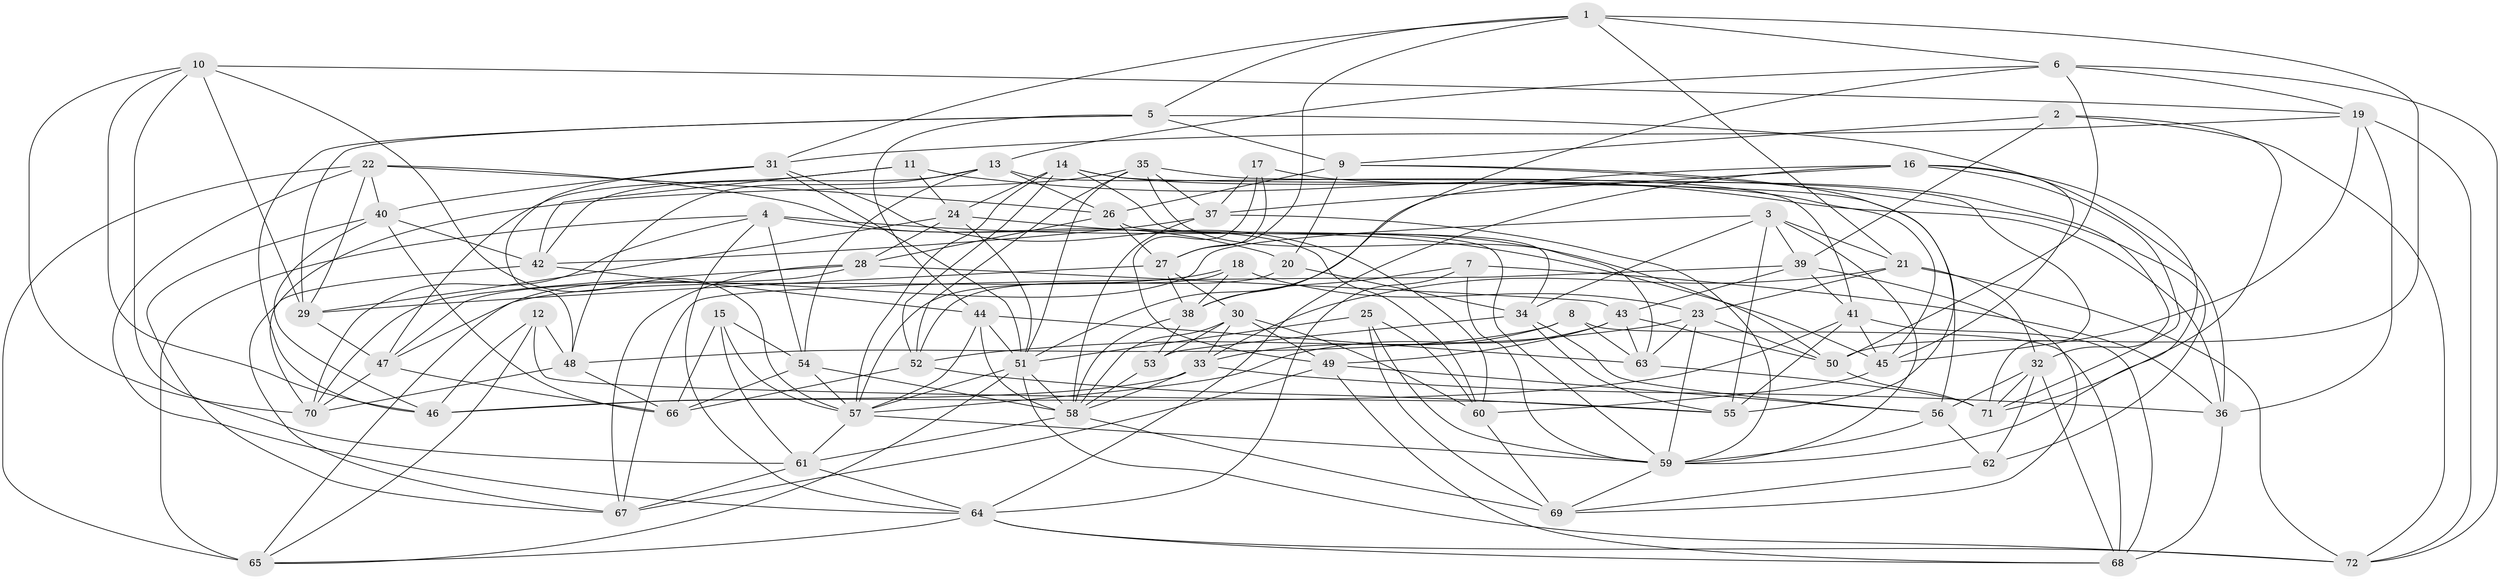 // original degree distribution, {4: 1.0}
// Generated by graph-tools (version 1.1) at 2025/50/03/09/25 03:50:55]
// undirected, 72 vertices, 213 edges
graph export_dot {
graph [start="1"]
  node [color=gray90,style=filled];
  1;
  2;
  3;
  4;
  5;
  6;
  7;
  8;
  9;
  10;
  11;
  12;
  13;
  14;
  15;
  16;
  17;
  18;
  19;
  20;
  21;
  22;
  23;
  24;
  25;
  26;
  27;
  28;
  29;
  30;
  31;
  32;
  33;
  34;
  35;
  36;
  37;
  38;
  39;
  40;
  41;
  42;
  43;
  44;
  45;
  46;
  47;
  48;
  49;
  50;
  51;
  52;
  53;
  54;
  55;
  56;
  57;
  58;
  59;
  60;
  61;
  62;
  63;
  64;
  65;
  66;
  67;
  68;
  69;
  70;
  71;
  72;
  1 -- 5 [weight=1.0];
  1 -- 6 [weight=1.0];
  1 -- 21 [weight=1.0];
  1 -- 27 [weight=1.0];
  1 -- 31 [weight=1.0];
  1 -- 50 [weight=1.0];
  2 -- 9 [weight=1.0];
  2 -- 39 [weight=1.0];
  2 -- 71 [weight=1.0];
  2 -- 72 [weight=1.0];
  3 -- 21 [weight=1.0];
  3 -- 34 [weight=1.0];
  3 -- 39 [weight=1.0];
  3 -- 55 [weight=1.0];
  3 -- 59 [weight=1.0];
  3 -- 65 [weight=1.0];
  4 -- 20 [weight=1.0];
  4 -- 45 [weight=1.0];
  4 -- 54 [weight=1.0];
  4 -- 64 [weight=1.0];
  4 -- 65 [weight=1.0];
  4 -- 70 [weight=1.0];
  5 -- 9 [weight=1.0];
  5 -- 29 [weight=1.0];
  5 -- 36 [weight=1.0];
  5 -- 44 [weight=1.0];
  5 -- 46 [weight=1.0];
  6 -- 13 [weight=1.0];
  6 -- 19 [weight=1.0];
  6 -- 38 [weight=1.0];
  6 -- 50 [weight=1.0];
  6 -- 72 [weight=1.0];
  7 -- 36 [weight=1.0];
  7 -- 38 [weight=1.0];
  7 -- 59 [weight=1.0];
  7 -- 64 [weight=1.0];
  8 -- 33 [weight=1.0];
  8 -- 48 [weight=1.0];
  8 -- 63 [weight=1.0];
  8 -- 68 [weight=1.0];
  9 -- 20 [weight=1.0];
  9 -- 26 [weight=1.0];
  9 -- 55 [weight=1.0];
  9 -- 62 [weight=1.0];
  10 -- 19 [weight=1.0];
  10 -- 29 [weight=1.0];
  10 -- 46 [weight=1.0];
  10 -- 57 [weight=1.0];
  10 -- 61 [weight=1.0];
  10 -- 70 [weight=1.0];
  11 -- 24 [weight=1.0];
  11 -- 36 [weight=1.0];
  11 -- 42 [weight=1.0];
  11 -- 47 [weight=1.0];
  12 -- 46 [weight=1.0];
  12 -- 48 [weight=1.0];
  12 -- 55 [weight=1.0];
  12 -- 65 [weight=1.0];
  13 -- 26 [weight=1.0];
  13 -- 41 [weight=1.0];
  13 -- 42 [weight=1.0];
  13 -- 48 [weight=1.0];
  13 -- 54 [weight=1.0];
  14 -- 24 [weight=1.0];
  14 -- 34 [weight=1.0];
  14 -- 45 [weight=1.0];
  14 -- 52 [weight=1.0];
  14 -- 56 [weight=1.0];
  14 -- 57 [weight=1.0];
  15 -- 54 [weight=1.0];
  15 -- 57 [weight=1.0];
  15 -- 61 [weight=1.0];
  15 -- 66 [weight=1.0];
  16 -- 37 [weight=1.0];
  16 -- 45 [weight=1.0];
  16 -- 51 [weight=1.0];
  16 -- 59 [weight=1.0];
  16 -- 64 [weight=1.0];
  16 -- 71 [weight=1.0];
  17 -- 27 [weight=1.0];
  17 -- 32 [weight=1.0];
  17 -- 37 [weight=1.0];
  17 -- 49 [weight=1.0];
  18 -- 23 [weight=1.0];
  18 -- 38 [weight=1.0];
  18 -- 47 [weight=1.0];
  18 -- 57 [weight=1.0];
  19 -- 31 [weight=1.0];
  19 -- 36 [weight=1.0];
  19 -- 45 [weight=1.0];
  19 -- 72 [weight=1.0];
  20 -- 34 [weight=1.0];
  20 -- 52 [weight=1.0];
  21 -- 23 [weight=1.0];
  21 -- 32 [weight=1.0];
  21 -- 33 [weight=1.0];
  21 -- 72 [weight=1.0];
  22 -- 26 [weight=1.0];
  22 -- 29 [weight=1.0];
  22 -- 40 [weight=1.0];
  22 -- 60 [weight=1.0];
  22 -- 64 [weight=1.0];
  22 -- 65 [weight=1.0];
  23 -- 50 [weight=1.0];
  23 -- 52 [weight=1.0];
  23 -- 59 [weight=1.0];
  23 -- 63 [weight=1.0];
  24 -- 28 [weight=1.0];
  24 -- 29 [weight=1.0];
  24 -- 50 [weight=1.0];
  24 -- 51 [weight=1.0];
  25 -- 51 [weight=1.0];
  25 -- 59 [weight=1.0];
  25 -- 60 [weight=1.0];
  25 -- 69 [weight=1.0];
  26 -- 27 [weight=1.0];
  26 -- 28 [weight=1.0];
  26 -- 59 [weight=1.0];
  27 -- 29 [weight=1.0];
  27 -- 30 [weight=1.0];
  27 -- 38 [weight=1.0];
  28 -- 43 [weight=1.0];
  28 -- 47 [weight=1.0];
  28 -- 67 [weight=1.0];
  28 -- 70 [weight=1.0];
  29 -- 47 [weight=1.0];
  30 -- 33 [weight=1.0];
  30 -- 49 [weight=1.0];
  30 -- 53 [weight=1.0];
  30 -- 58 [weight=1.0];
  30 -- 60 [weight=1.0];
  31 -- 40 [weight=1.0];
  31 -- 48 [weight=1.0];
  31 -- 51 [weight=1.0];
  31 -- 60 [weight=1.0];
  32 -- 56 [weight=1.0];
  32 -- 62 [weight=1.0];
  32 -- 68 [weight=1.0];
  32 -- 71 [weight=1.0];
  33 -- 36 [weight=1.0];
  33 -- 46 [weight=1.0];
  33 -- 58 [weight=1.0];
  34 -- 53 [weight=1.0];
  34 -- 55 [weight=1.0];
  34 -- 56 [weight=1.0];
  35 -- 37 [weight=1.0];
  35 -- 51 [weight=1.0];
  35 -- 52 [weight=1.0];
  35 -- 63 [weight=1.0];
  35 -- 70 [weight=1.0];
  35 -- 71 [weight=1.0];
  36 -- 68 [weight=1.0];
  37 -- 42 [weight=1.0];
  37 -- 58 [weight=1.0];
  37 -- 59 [weight=1.0];
  38 -- 53 [weight=1.0];
  38 -- 58 [weight=1.0];
  39 -- 41 [weight=1.0];
  39 -- 43 [weight=1.0];
  39 -- 67 [weight=1.0];
  39 -- 69 [weight=1.0];
  40 -- 42 [weight=1.0];
  40 -- 46 [weight=1.0];
  40 -- 66 [weight=1.0];
  40 -- 67 [weight=1.0];
  41 -- 45 [weight=1.0];
  41 -- 46 [weight=1.0];
  41 -- 55 [weight=1.0];
  41 -- 68 [weight=1.0];
  42 -- 44 [weight=1.0];
  42 -- 67 [weight=1.0];
  43 -- 49 [weight=1.0];
  43 -- 50 [weight=1.0];
  43 -- 57 [weight=1.0];
  43 -- 63 [weight=1.0];
  44 -- 51 [weight=1.0];
  44 -- 57 [weight=1.0];
  44 -- 58 [weight=1.0];
  44 -- 63 [weight=1.0];
  45 -- 60 [weight=1.0];
  47 -- 66 [weight=1.0];
  47 -- 70 [weight=1.0];
  48 -- 66 [weight=1.0];
  48 -- 70 [weight=1.0];
  49 -- 56 [weight=1.0];
  49 -- 67 [weight=1.0];
  49 -- 68 [weight=1.0];
  50 -- 71 [weight=1.0];
  51 -- 57 [weight=1.0];
  51 -- 58 [weight=1.0];
  51 -- 65 [weight=1.0];
  51 -- 72 [weight=1.0];
  52 -- 55 [weight=1.0];
  52 -- 66 [weight=1.0];
  53 -- 58 [weight=1.0];
  54 -- 57 [weight=1.0];
  54 -- 58 [weight=1.0];
  54 -- 66 [weight=1.0];
  56 -- 59 [weight=1.0];
  56 -- 62 [weight=1.0];
  57 -- 59 [weight=1.0];
  57 -- 61 [weight=1.0];
  58 -- 61 [weight=1.0];
  58 -- 69 [weight=1.0];
  59 -- 69 [weight=1.0];
  60 -- 69 [weight=1.0];
  61 -- 64 [weight=1.0];
  61 -- 67 [weight=1.0];
  62 -- 69 [weight=1.0];
  63 -- 71 [weight=1.0];
  64 -- 65 [weight=1.0];
  64 -- 68 [weight=1.0];
  64 -- 72 [weight=1.0];
}
